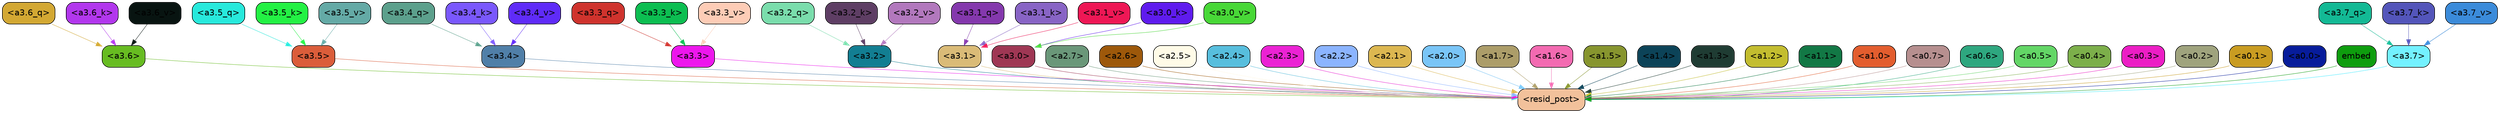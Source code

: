 strict digraph "" {
	graph [bgcolor=transparent,
		layout=dot,
		overlap=false,
		splines=true
	];
	"<a3.7>"	[color=black,
		fillcolor="#73f1ff",
		fontname=Helvetica,
		shape=box,
		style="filled, rounded"];
	"<resid_post>"	[color=black,
		fillcolor="#f2c19b",
		fontname=Helvetica,
		shape=box,
		style="filled, rounded"];
	"<a3.7>" -> "<resid_post>"	[color="#73f1ff",
		penwidth=0.8263697922229767];
	"<a3.6>"	[color=black,
		fillcolor="#67bc21",
		fontname=Helvetica,
		shape=box,
		style="filled, rounded"];
	"<a3.6>" -> "<resid_post>"	[color="#67bc21",
		penwidth=0.6];
	"<a3.5>"	[color=black,
		fillcolor="#db5d3a",
		fontname=Helvetica,
		shape=box,
		style="filled, rounded"];
	"<a3.5>" -> "<resid_post>"	[color="#db5d3a",
		penwidth=0.6];
	"<a3.4>"	[color=black,
		fillcolor="#507fa8",
		fontname=Helvetica,
		shape=box,
		style="filled, rounded"];
	"<a3.4>" -> "<resid_post>"	[color="#507fa8",
		penwidth=0.6];
	"<a3.3>"	[color=black,
		fillcolor="#ed16ed",
		fontname=Helvetica,
		shape=box,
		style="filled, rounded"];
	"<a3.3>" -> "<resid_post>"	[color="#ed16ed",
		penwidth=0.6];
	"<a3.2>"	[color=black,
		fillcolor="#127e92",
		fontname=Helvetica,
		shape=box,
		style="filled, rounded"];
	"<a3.2>" -> "<resid_post>"	[color="#127e92",
		penwidth=0.6];
	"<a3.1>"	[color=black,
		fillcolor="#dabb77",
		fontname=Helvetica,
		shape=box,
		style="filled, rounded"];
	"<a3.1>" -> "<resid_post>"	[color="#dabb77",
		penwidth=0.6];
	"<a3.0>"	[color=black,
		fillcolor="#9f3754",
		fontname=Helvetica,
		shape=box,
		style="filled, rounded"];
	"<a3.0>" -> "<resid_post>"	[color="#9f3754",
		penwidth=0.6];
	"<a2.7>"	[color=black,
		fillcolor="#6a9779",
		fontname=Helvetica,
		shape=box,
		style="filled, rounded"];
	"<a2.7>" -> "<resid_post>"	[color="#6a9779",
		penwidth=0.6];
	"<a2.6>"	[color=black,
		fillcolor="#9d580a",
		fontname=Helvetica,
		shape=box,
		style="filled, rounded"];
	"<a2.6>" -> "<resid_post>"	[color="#9d580a",
		penwidth=0.6];
	"<a2.5>"	[color=black,
		fillcolor="#fffbe7",
		fontname=Helvetica,
		shape=box,
		style="filled, rounded"];
	"<a2.5>" -> "<resid_post>"	[color="#fffbe7",
		penwidth=0.6];
	"<a2.4>"	[color=black,
		fillcolor="#57bedd",
		fontname=Helvetica,
		shape=box,
		style="filled, rounded"];
	"<a2.4>" -> "<resid_post>"	[color="#57bedd",
		penwidth=0.6];
	"<a2.3>"	[color=black,
		fillcolor="#eb22d4",
		fontname=Helvetica,
		shape=box,
		style="filled, rounded"];
	"<a2.3>" -> "<resid_post>"	[color="#eb22d4",
		penwidth=0.6];
	"<a2.2>"	[color=black,
		fillcolor="#8bb4ff",
		fontname=Helvetica,
		shape=box,
		style="filled, rounded"];
	"<a2.2>" -> "<resid_post>"	[color="#8bb4ff",
		penwidth=0.6];
	"<a2.1>"	[color=black,
		fillcolor="#dcb750",
		fontname=Helvetica,
		shape=box,
		style="filled, rounded"];
	"<a2.1>" -> "<resid_post>"	[color="#dcb750",
		penwidth=0.6];
	"<a2.0>"	[color=black,
		fillcolor="#79c5f7",
		fontname=Helvetica,
		shape=box,
		style="filled, rounded"];
	"<a2.0>" -> "<resid_post>"	[color="#79c5f7",
		penwidth=0.6];
	"<a1.7>"	[color=black,
		fillcolor="#ac9d69",
		fontname=Helvetica,
		shape=box,
		style="filled, rounded"];
	"<a1.7>" -> "<resid_post>"	[color="#ac9d69",
		penwidth=0.6];
	"<a1.6>"	[color=black,
		fillcolor="#f36ab1",
		fontname=Helvetica,
		shape=box,
		style="filled, rounded"];
	"<a1.6>" -> "<resid_post>"	[color="#f36ab1",
		penwidth=0.6];
	"<a1.5>"	[color=black,
		fillcolor="#87952e",
		fontname=Helvetica,
		shape=box,
		style="filled, rounded"];
	"<a1.5>" -> "<resid_post>"	[color="#87952e",
		penwidth=0.6];
	"<a1.4>"	[color=black,
		fillcolor="#0c4358",
		fontname=Helvetica,
		shape=box,
		style="filled, rounded"];
	"<a1.4>" -> "<resid_post>"	[color="#0c4358",
		penwidth=0.6];
	"<a1.3>"	[color=black,
		fillcolor="#1f3c33",
		fontname=Helvetica,
		shape=box,
		style="filled, rounded"];
	"<a1.3>" -> "<resid_post>"	[color="#1f3c33",
		penwidth=0.6];
	"<a1.2>"	[color=black,
		fillcolor="#c3bd2f",
		fontname=Helvetica,
		shape=box,
		style="filled, rounded"];
	"<a1.2>" -> "<resid_post>"	[color="#c3bd2f",
		penwidth=0.6];
	"<a1.1>"	[color=black,
		fillcolor="#127845",
		fontname=Helvetica,
		shape=box,
		style="filled, rounded"];
	"<a1.1>" -> "<resid_post>"	[color="#127845",
		penwidth=0.6];
	"<a1.0>"	[color=black,
		fillcolor="#e35d2e",
		fontname=Helvetica,
		shape=box,
		style="filled, rounded"];
	"<a1.0>" -> "<resid_post>"	[color="#e35d2e",
		penwidth=0.6];
	"<a0.7>"	[color=black,
		fillcolor="#b68f8f",
		fontname=Helvetica,
		shape=box,
		style="filled, rounded"];
	"<a0.7>" -> "<resid_post>"	[color="#b68f8f",
		penwidth=0.6];
	"<a0.6>"	[color=black,
		fillcolor="#2ea77f",
		fontname=Helvetica,
		shape=box,
		style="filled, rounded"];
	"<a0.6>" -> "<resid_post>"	[color="#2ea77f",
		penwidth=0.6];
	"<a0.5>"	[color=black,
		fillcolor="#63d666",
		fontname=Helvetica,
		shape=box,
		style="filled, rounded"];
	"<a0.5>" -> "<resid_post>"	[color="#63d666",
		penwidth=0.6];
	"<a0.4>"	[color=black,
		fillcolor="#7caf4a",
		fontname=Helvetica,
		shape=box,
		style="filled, rounded"];
	"<a0.4>" -> "<resid_post>"	[color="#7caf4a",
		penwidth=0.6];
	"<a0.3>"	[color=black,
		fillcolor="#ec1dc5",
		fontname=Helvetica,
		shape=box,
		style="filled, rounded"];
	"<a0.3>" -> "<resid_post>"	[color="#ec1dc5",
		penwidth=0.6];
	"<a0.2>"	[color=black,
		fillcolor="#9fa37d",
		fontname=Helvetica,
		shape=box,
		style="filled, rounded"];
	"<a0.2>" -> "<resid_post>"	[color="#9fa37d",
		penwidth=0.6];
	"<a0.1>"	[color=black,
		fillcolor="#c99c21",
		fontname=Helvetica,
		shape=box,
		style="filled, rounded"];
	"<a0.1>" -> "<resid_post>"	[color="#c99c21",
		penwidth=0.6];
	"<a0.0>"	[color=black,
		fillcolor="#071c9b",
		fontname=Helvetica,
		shape=box,
		style="filled, rounded"];
	"<a0.0>" -> "<resid_post>"	[color="#071c9b",
		penwidth=0.6];
	embed	[color=black,
		fillcolor="#0e9d0e",
		fontname=Helvetica,
		shape=box,
		style="filled, rounded"];
	embed -> "<resid_post>"	[color="#0e9d0e",
		penwidth=0.6];
	"<a3.7_q>"	[color=black,
		fillcolor="#13b995",
		fontname=Helvetica,
		shape=box,
		style="filled, rounded"];
	"<a3.7_q>" -> "<a3.7>"	[color="#13b995",
		penwidth=0.6];
	"<a3.6_q>"	[color=black,
		fillcolor="#d3a833",
		fontname=Helvetica,
		shape=box,
		style="filled, rounded"];
	"<a3.6_q>" -> "<a3.6>"	[color="#d3a833",
		penwidth=0.6];
	"<a3.5_q>"	[color=black,
		fillcolor="#28e9dc",
		fontname=Helvetica,
		shape=box,
		style="filled, rounded"];
	"<a3.5_q>" -> "<a3.5>"	[color="#28e9dc",
		penwidth=0.6];
	"<a3.4_q>"	[color=black,
		fillcolor="#5ca08c",
		fontname=Helvetica,
		shape=box,
		style="filled, rounded"];
	"<a3.4_q>" -> "<a3.4>"	[color="#5ca08c",
		penwidth=0.6];
	"<a3.3_q>"	[color=black,
		fillcolor="#cf332d",
		fontname=Helvetica,
		shape=box,
		style="filled, rounded"];
	"<a3.3_q>" -> "<a3.3>"	[color="#cf332d",
		penwidth=0.6];
	"<a3.2_q>"	[color=black,
		fillcolor="#7addac",
		fontname=Helvetica,
		shape=box,
		style="filled, rounded"];
	"<a3.2_q>" -> "<a3.2>"	[color="#7addac",
		penwidth=0.6];
	"<a3.1_q>"	[color=black,
		fillcolor="#8438ad",
		fontname=Helvetica,
		shape=box,
		style="filled, rounded"];
	"<a3.1_q>" -> "<a3.1>"	[color="#8438ad",
		penwidth=0.6];
	"<a3.7_k>"	[color=black,
		fillcolor="#5355ba",
		fontname=Helvetica,
		shape=box,
		style="filled, rounded"];
	"<a3.7_k>" -> "<a3.7>"	[color="#5355ba",
		penwidth=0.6];
	"<a3.6_k>"	[color=black,
		fillcolor="#b237ed",
		fontname=Helvetica,
		shape=box,
		style="filled, rounded"];
	"<a3.6_k>" -> "<a3.6>"	[color="#b237ed",
		penwidth=0.6];
	"<a3.5_k>"	[color=black,
		fillcolor="#23f144",
		fontname=Helvetica,
		shape=box,
		style="filled, rounded"];
	"<a3.5_k>" -> "<a3.5>"	[color="#23f144",
		penwidth=0.6];
	"<a3.4_k>"	[color=black,
		fillcolor="#7a58fc",
		fontname=Helvetica,
		shape=box,
		style="filled, rounded"];
	"<a3.4_k>" -> "<a3.4>"	[color="#7a58fc",
		penwidth=0.6];
	"<a3.3_k>"	[color=black,
		fillcolor="#0cbe51",
		fontname=Helvetica,
		shape=box,
		style="filled, rounded"];
	"<a3.3_k>" -> "<a3.3>"	[color="#0cbe51",
		penwidth=0.6];
	"<a3.2_k>"	[color=black,
		fillcolor="#5e3e64",
		fontname=Helvetica,
		shape=box,
		style="filled, rounded"];
	"<a3.2_k>" -> "<a3.2>"	[color="#5e3e64",
		penwidth=0.6];
	"<a3.1_k>"	[color=black,
		fillcolor="#8864c5",
		fontname=Helvetica,
		shape=box,
		style="filled, rounded"];
	"<a3.1_k>" -> "<a3.1>"	[color="#8864c5",
		penwidth=0.6];
	"<a3.0_k>"	[color=black,
		fillcolor="#5f1bee",
		fontname=Helvetica,
		shape=box,
		style="filled, rounded"];
	"<a3.0_k>" -> "<a3.0>"	[color="#5f1bee",
		penwidth=0.6];
	"<a3.7_v>"	[color=black,
		fillcolor="#3b8bda",
		fontname=Helvetica,
		shape=box,
		style="filled, rounded"];
	"<a3.7_v>" -> "<a3.7>"	[color="#3b8bda",
		penwidth=0.6738671064376831];
	"<a3.6_v>"	[color=black,
		fillcolor="#081411",
		fontname=Helvetica,
		shape=box,
		style="filled, rounded"];
	"<a3.6_v>" -> "<a3.6>"	[color="#081411",
		penwidth=0.6];
	"<a3.5_v>"	[color=black,
		fillcolor="#64aaa6",
		fontname=Helvetica,
		shape=box,
		style="filled, rounded"];
	"<a3.5_v>" -> "<a3.5>"	[color="#64aaa6",
		penwidth=0.6];
	"<a3.4_v>"	[color=black,
		fillcolor="#5f2bf8",
		fontname=Helvetica,
		shape=box,
		style="filled, rounded"];
	"<a3.4_v>" -> "<a3.4>"	[color="#5f2bf8",
		penwidth=0.6];
	"<a3.3_v>"	[color=black,
		fillcolor="#fdccb6",
		fontname=Helvetica,
		shape=box,
		style="filled, rounded"];
	"<a3.3_v>" -> "<a3.3>"	[color="#fdccb6",
		penwidth=0.6];
	"<a3.2_v>"	[color=black,
		fillcolor="#b278bd",
		fontname=Helvetica,
		shape=box,
		style="filled, rounded"];
	"<a3.2_v>" -> "<a3.2>"	[color="#b278bd",
		penwidth=0.6];
	"<a3.1_v>"	[color=black,
		fillcolor="#ee1755",
		fontname=Helvetica,
		shape=box,
		style="filled, rounded"];
	"<a3.1_v>" -> "<a3.1>"	[color="#ee1755",
		penwidth=0.6];
	"<a3.0_v>"	[color=black,
		fillcolor="#48d837",
		fontname=Helvetica,
		shape=box,
		style="filled, rounded"];
	"<a3.0_v>" -> "<a3.0>"	[color="#48d837",
		penwidth=0.6];
}
